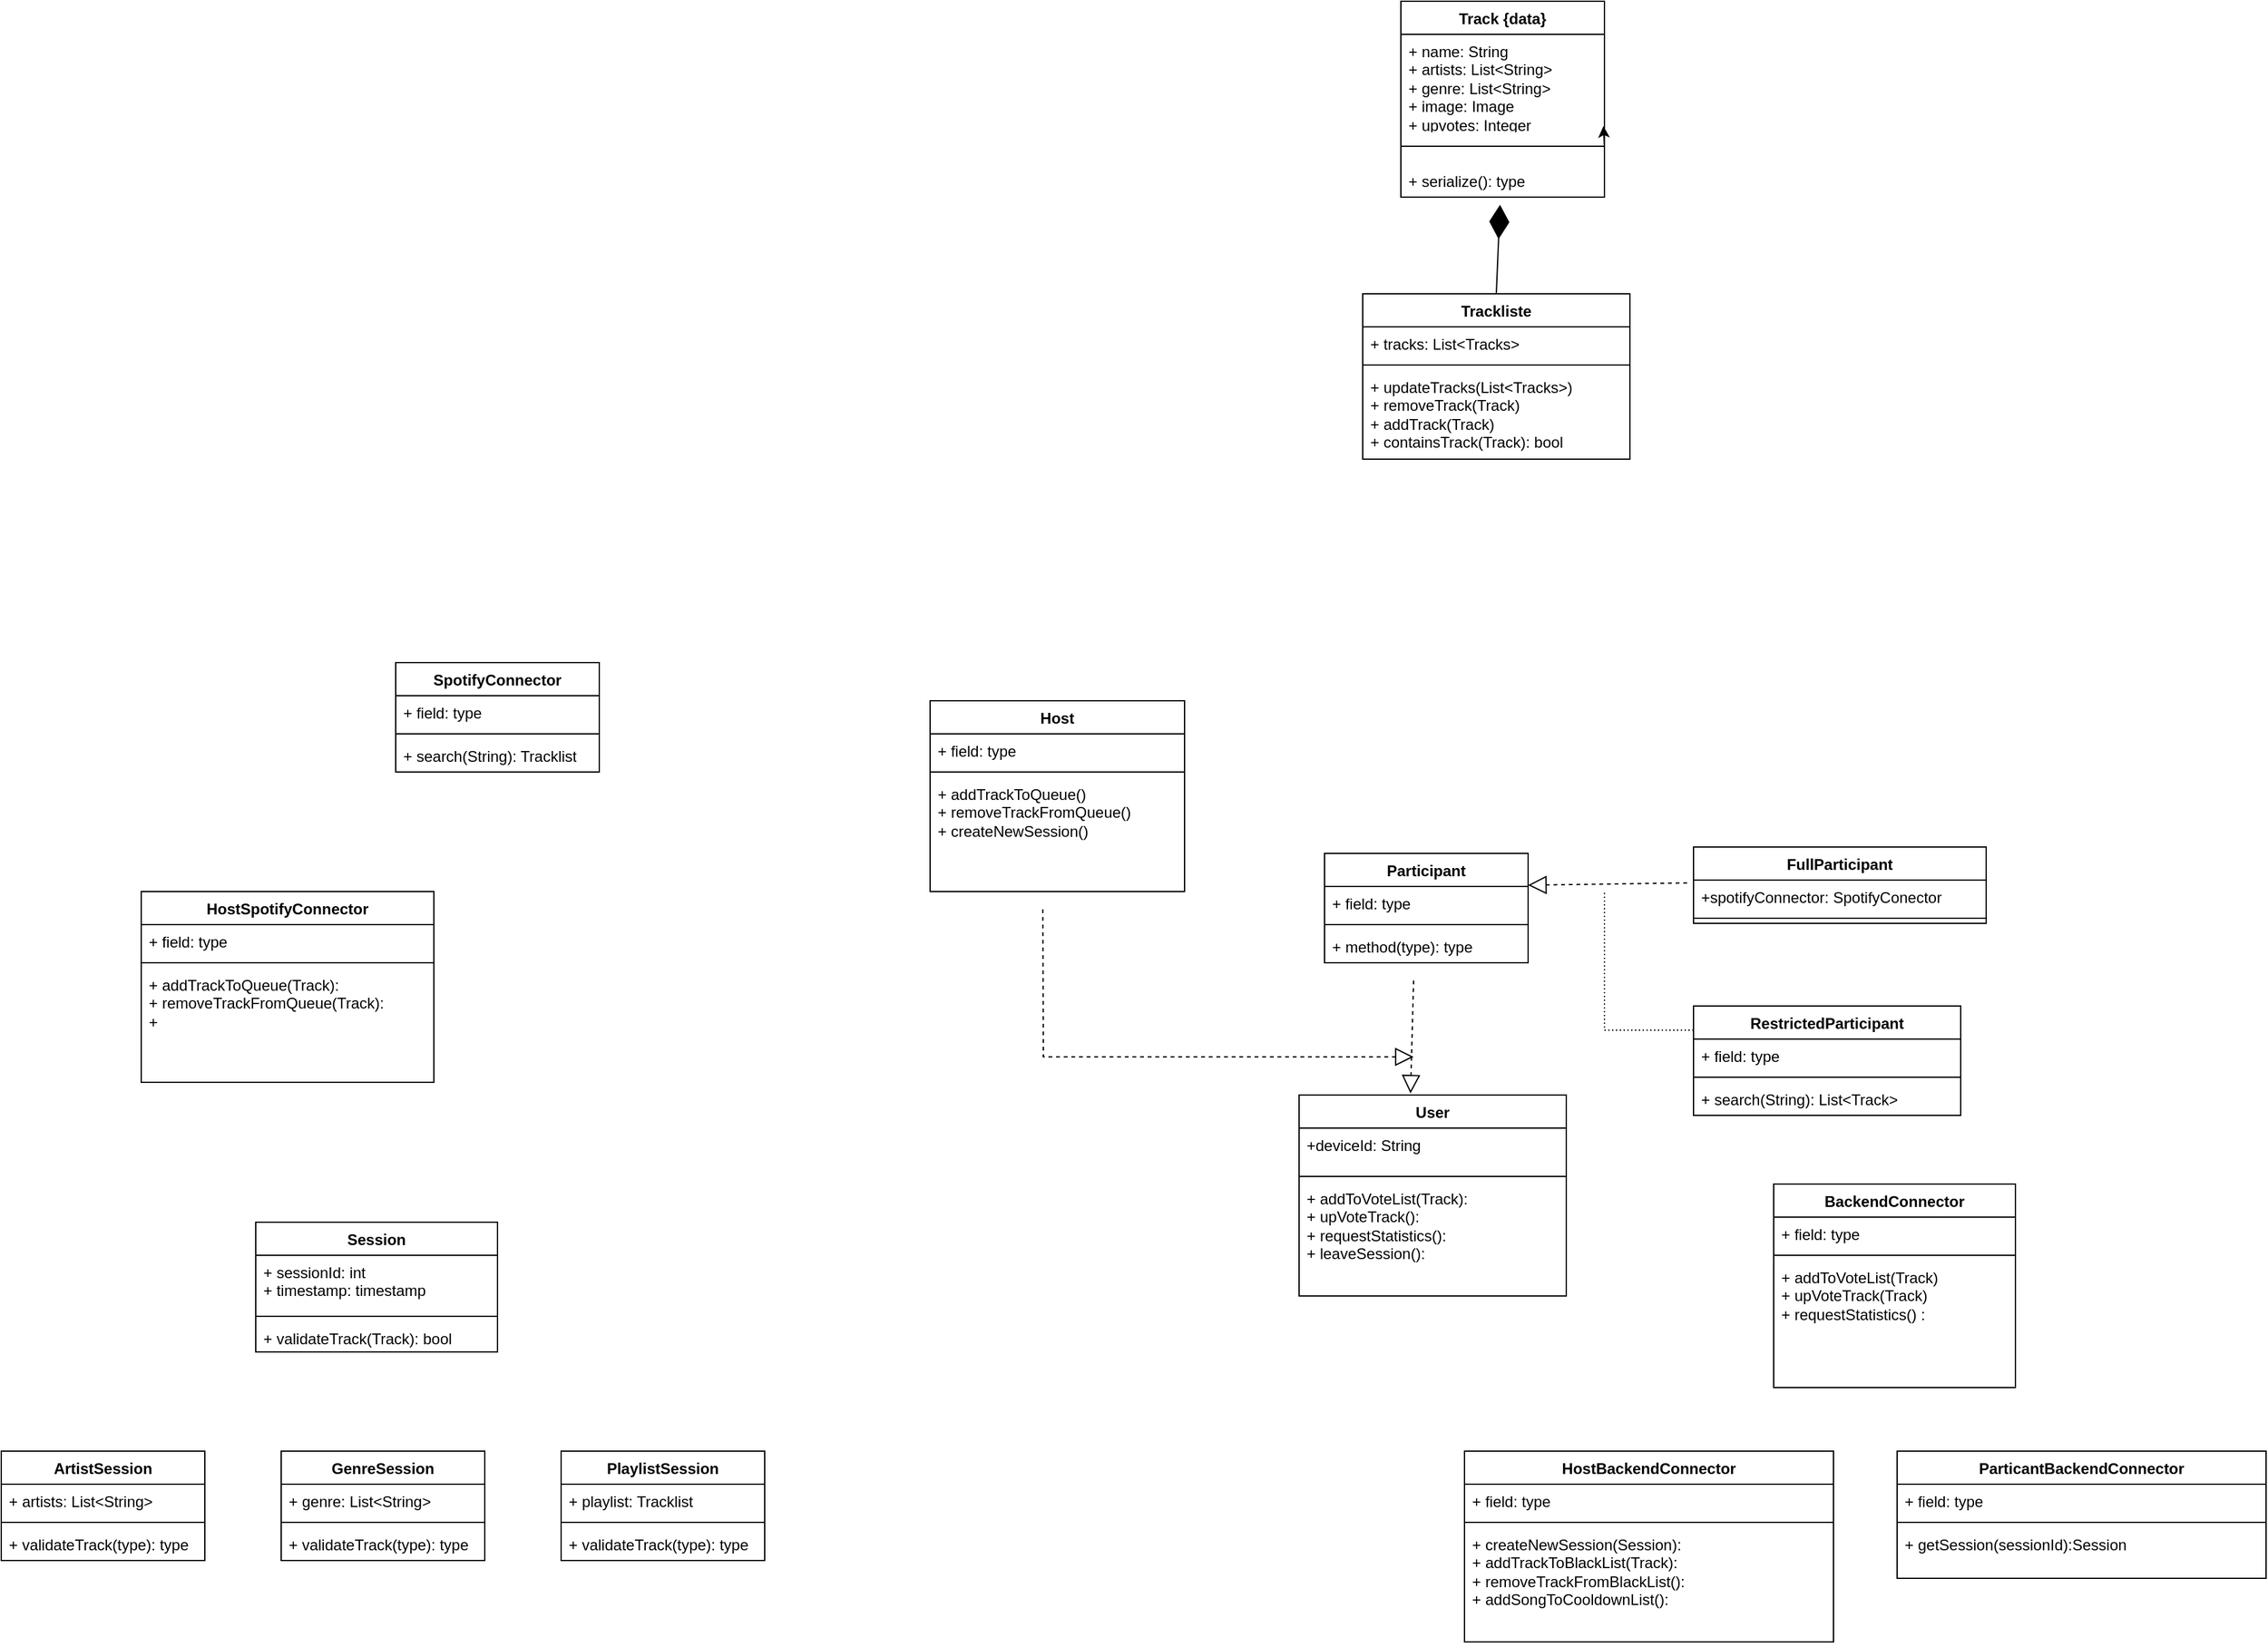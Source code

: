 <mxfile version="22.1.11" type="github">
  <diagram name="Seite-1" id="cwBHMf6WFY8OS25mvuyV">
    <mxGraphModel dx="3874" dy="2356" grid="1" gridSize="10" guides="1" tooltips="1" connect="1" arrows="1" fold="1" page="1" pageScale="1" pageWidth="827" pageHeight="1169" math="0" shadow="0">
      <root>
        <mxCell id="0" />
        <mxCell id="1" parent="0" />
        <mxCell id="21mGU__ByVHopkqidTHc-1" value="Track {data}" style="swimlane;fontStyle=1;align=center;verticalAlign=top;childLayout=stackLayout;horizontal=1;startSize=26;horizontalStack=0;resizeParent=1;resizeParentMax=0;resizeLast=0;collapsible=1;marginBottom=0;whiteSpace=wrap;html=1;" parent="1" vertex="1">
          <mxGeometry x="40" y="-110" width="160" height="154" as="geometry">
            <mxRectangle x="310" y="110" width="100" height="30" as="alternateBounds" />
          </mxGeometry>
        </mxCell>
        <mxCell id="21mGU__ByVHopkqidTHc-2" value="&lt;div&gt;+ name: String&lt;/div&gt;&lt;div&gt;+ artists: List&amp;lt;String&amp;gt;&lt;/div&gt;&lt;div&gt;+ genre: List&amp;lt;String&amp;gt;&lt;/div&gt;&lt;div&gt;+ image: Image&lt;/div&gt;&lt;div&gt;+ upvotes: Integer&lt;br&gt;&lt;/div&gt;&lt;div&gt;&lt;br&gt;&lt;/div&gt;" style="text;strokeColor=none;fillColor=none;align=left;verticalAlign=top;spacingLeft=4;spacingRight=4;overflow=hidden;rotatable=0;points=[[0,0.5],[1,0.5]];portConstraint=eastwest;whiteSpace=wrap;html=1;" parent="21mGU__ByVHopkqidTHc-1" vertex="1">
          <mxGeometry y="26" width="160" height="74" as="geometry" />
        </mxCell>
        <mxCell id="21mGU__ByVHopkqidTHc-3" value="" style="line;strokeWidth=1;fillColor=none;align=left;verticalAlign=middle;spacingTop=-1;spacingLeft=3;spacingRight=3;rotatable=0;labelPosition=right;points=[];portConstraint=eastwest;strokeColor=inherit;" parent="21mGU__ByVHopkqidTHc-1" vertex="1">
          <mxGeometry y="100" width="160" height="28" as="geometry" />
        </mxCell>
        <mxCell id="21mGU__ByVHopkqidTHc-4" value="+ serialize(): type" style="text;strokeColor=none;fillColor=none;align=left;verticalAlign=top;spacingLeft=4;spacingRight=4;overflow=hidden;rotatable=0;points=[[0,0.5],[1,0.5]];portConstraint=eastwest;whiteSpace=wrap;html=1;" parent="21mGU__ByVHopkqidTHc-1" vertex="1">
          <mxGeometry y="128" width="160" height="26" as="geometry" />
        </mxCell>
        <mxCell id="zWyNzxWB-JUxgK_gsZQu-5" style="edgeStyle=orthogonalEdgeStyle;rounded=0;orthogonalLoop=1;jettySize=auto;html=1;exitX=1;exitY=0.75;exitDx=0;exitDy=0;entryX=0.995;entryY=0.975;entryDx=0;entryDy=0;entryPerimeter=0;" parent="21mGU__ByVHopkqidTHc-1" source="21mGU__ByVHopkqidTHc-1" target="21mGU__ByVHopkqidTHc-2" edge="1">
          <mxGeometry relative="1" as="geometry" />
        </mxCell>
        <mxCell id="zWyNzxWB-JUxgK_gsZQu-1" value="Trackliste" style="swimlane;fontStyle=1;align=center;verticalAlign=top;childLayout=stackLayout;horizontal=1;startSize=26;horizontalStack=0;resizeParent=1;resizeParentMax=0;resizeLast=0;collapsible=1;marginBottom=0;whiteSpace=wrap;html=1;" parent="1" vertex="1">
          <mxGeometry x="10" y="120" width="210" height="130" as="geometry" />
        </mxCell>
        <mxCell id="zWyNzxWB-JUxgK_gsZQu-2" value="&lt;div&gt;+ tracks: List&amp;lt;Tracks&amp;gt;&lt;/div&gt;&lt;div&gt;&lt;br&gt;&lt;/div&gt;" style="text;strokeColor=none;fillColor=none;align=left;verticalAlign=top;spacingLeft=4;spacingRight=4;overflow=hidden;rotatable=0;points=[[0,0.5],[1,0.5]];portConstraint=eastwest;whiteSpace=wrap;html=1;" parent="zWyNzxWB-JUxgK_gsZQu-1" vertex="1">
          <mxGeometry y="26" width="210" height="26" as="geometry" />
        </mxCell>
        <mxCell id="zWyNzxWB-JUxgK_gsZQu-3" value="" style="line;strokeWidth=1;fillColor=none;align=left;verticalAlign=middle;spacingTop=-1;spacingLeft=3;spacingRight=3;rotatable=0;labelPosition=right;points=[];portConstraint=eastwest;strokeColor=inherit;" parent="zWyNzxWB-JUxgK_gsZQu-1" vertex="1">
          <mxGeometry y="52" width="210" height="8" as="geometry" />
        </mxCell>
        <mxCell id="zWyNzxWB-JUxgK_gsZQu-4" value="&lt;div&gt;+ updateTracks(List&amp;lt;Tracks&amp;gt;)&lt;/div&gt;&lt;div&gt;+ removeTrack(Track)&lt;/div&gt;&lt;div&gt;+ addTrack(Track)&lt;/div&gt;&lt;div&gt;+ containsTrack(Track): bool&lt;/div&gt;&lt;div&gt;&lt;br&gt;&lt;/div&gt;" style="text;strokeColor=none;fillColor=none;align=left;verticalAlign=top;spacingLeft=4;spacingRight=4;overflow=hidden;rotatable=0;points=[[0,0.5],[1,0.5]];portConstraint=eastwest;whiteSpace=wrap;html=1;" parent="zWyNzxWB-JUxgK_gsZQu-1" vertex="1">
          <mxGeometry y="60" width="210" height="70" as="geometry" />
        </mxCell>
        <mxCell id="zWyNzxWB-JUxgK_gsZQu-23" value="" style="endArrow=diamondThin;endFill=1;endSize=24;html=1;rounded=0;exitX=0.5;exitY=0;exitDx=0;exitDy=0;entryX=0.487;entryY=1.231;entryDx=0;entryDy=0;entryPerimeter=0;" parent="1" source="zWyNzxWB-JUxgK_gsZQu-1" target="21mGU__ByVHopkqidTHc-4" edge="1">
          <mxGeometry width="160" relative="1" as="geometry">
            <mxPoint x="200" y="100" as="sourcePoint" />
            <mxPoint x="370" y="110" as="targetPoint" />
          </mxGeometry>
        </mxCell>
        <mxCell id="zWyNzxWB-JUxgK_gsZQu-103" value="FullParticipant" style="swimlane;fontStyle=1;align=center;verticalAlign=top;childLayout=stackLayout;horizontal=1;startSize=26;horizontalStack=0;resizeParent=1;resizeParentMax=0;resizeLast=0;collapsible=1;marginBottom=0;whiteSpace=wrap;html=1;" parent="1" vertex="1">
          <mxGeometry x="270" y="555" width="230" height="60" as="geometry" />
        </mxCell>
        <mxCell id="zWyNzxWB-JUxgK_gsZQu-104" value="+spotifyConnector: SpotifyConector" style="text;strokeColor=none;fillColor=none;align=left;verticalAlign=top;spacingLeft=4;spacingRight=4;overflow=hidden;rotatable=0;points=[[0,0.5],[1,0.5]];portConstraint=eastwest;whiteSpace=wrap;html=1;" parent="zWyNzxWB-JUxgK_gsZQu-103" vertex="1">
          <mxGeometry y="26" width="230" height="26" as="geometry" />
        </mxCell>
        <mxCell id="zWyNzxWB-JUxgK_gsZQu-105" value="" style="line;strokeWidth=1;fillColor=none;align=left;verticalAlign=middle;spacingTop=-1;spacingLeft=3;spacingRight=3;rotatable=0;labelPosition=right;points=[];portConstraint=eastwest;strokeColor=inherit;" parent="zWyNzxWB-JUxgK_gsZQu-103" vertex="1">
          <mxGeometry y="52" width="230" height="8" as="geometry" />
        </mxCell>
        <mxCell id="zWyNzxWB-JUxgK_gsZQu-107" value="Participant" style="swimlane;fontStyle=1;align=center;verticalAlign=top;childLayout=stackLayout;horizontal=1;startSize=26;horizontalStack=0;resizeParent=1;resizeParentMax=0;resizeLast=0;collapsible=1;marginBottom=0;whiteSpace=wrap;html=1;" parent="1" vertex="1">
          <mxGeometry x="-20" y="560" width="160" height="86" as="geometry" />
        </mxCell>
        <mxCell id="zWyNzxWB-JUxgK_gsZQu-108" value="+ field: type" style="text;strokeColor=none;fillColor=none;align=left;verticalAlign=top;spacingLeft=4;spacingRight=4;overflow=hidden;rotatable=0;points=[[0,0.5],[1,0.5]];portConstraint=eastwest;whiteSpace=wrap;html=1;" parent="zWyNzxWB-JUxgK_gsZQu-107" vertex="1">
          <mxGeometry y="26" width="160" height="26" as="geometry" />
        </mxCell>
        <mxCell id="zWyNzxWB-JUxgK_gsZQu-109" value="" style="line;strokeWidth=1;fillColor=none;align=left;verticalAlign=middle;spacingTop=-1;spacingLeft=3;spacingRight=3;rotatable=0;labelPosition=right;points=[];portConstraint=eastwest;strokeColor=inherit;" parent="zWyNzxWB-JUxgK_gsZQu-107" vertex="1">
          <mxGeometry y="52" width="160" height="8" as="geometry" />
        </mxCell>
        <mxCell id="zWyNzxWB-JUxgK_gsZQu-110" value="+ method(type): type" style="text;strokeColor=none;fillColor=none;align=left;verticalAlign=top;spacingLeft=4;spacingRight=4;overflow=hidden;rotatable=0;points=[[0,0.5],[1,0.5]];portConstraint=eastwest;whiteSpace=wrap;html=1;" parent="zWyNzxWB-JUxgK_gsZQu-107" vertex="1">
          <mxGeometry y="60" width="160" height="26" as="geometry" />
        </mxCell>
        <mxCell id="zWyNzxWB-JUxgK_gsZQu-112" value="User" style="swimlane;fontStyle=1;align=center;verticalAlign=top;childLayout=stackLayout;horizontal=1;startSize=26;horizontalStack=0;resizeParent=1;resizeParentMax=0;resizeLast=0;collapsible=1;marginBottom=0;whiteSpace=wrap;html=1;" parent="1" vertex="1">
          <mxGeometry x="-40" y="750" width="210" height="158" as="geometry" />
        </mxCell>
        <mxCell id="zWyNzxWB-JUxgK_gsZQu-113" value="+deviceId: String " style="text;strokeColor=none;fillColor=none;align=left;verticalAlign=top;spacingLeft=4;spacingRight=4;overflow=hidden;rotatable=0;points=[[0,0.5],[1,0.5]];portConstraint=eastwest;whiteSpace=wrap;html=1;" parent="zWyNzxWB-JUxgK_gsZQu-112" vertex="1">
          <mxGeometry y="26" width="210" height="34" as="geometry" />
        </mxCell>
        <mxCell id="zWyNzxWB-JUxgK_gsZQu-114" value="" style="line;strokeWidth=1;fillColor=none;align=left;verticalAlign=middle;spacingTop=-1;spacingLeft=3;spacingRight=3;rotatable=0;labelPosition=right;points=[];portConstraint=eastwest;strokeColor=inherit;" parent="zWyNzxWB-JUxgK_gsZQu-112" vertex="1">
          <mxGeometry y="60" width="210" height="8" as="geometry" />
        </mxCell>
        <mxCell id="zWyNzxWB-JUxgK_gsZQu-115" value="&lt;div&gt;+ addToVoteList(Track):&lt;/div&gt;&lt;div&gt;+ upVoteTrack():&lt;/div&gt;&lt;div&gt;+ requestStatistics():&lt;/div&gt;+ leaveSession():&lt;br&gt;&lt;div&gt;&lt;br&gt;&lt;/div&gt;&lt;div&gt;&lt;br&gt;&lt;/div&gt;" style="text;strokeColor=none;fillColor=none;align=left;verticalAlign=top;spacingLeft=4;spacingRight=4;overflow=hidden;rotatable=0;points=[[0,0.5],[1,0.5]];portConstraint=eastwest;whiteSpace=wrap;html=1;" parent="zWyNzxWB-JUxgK_gsZQu-112" vertex="1">
          <mxGeometry y="68" width="210" height="90" as="geometry" />
        </mxCell>
        <mxCell id="zWyNzxWB-JUxgK_gsZQu-132" value="" style="endArrow=block;dashed=1;endFill=0;endSize=12;html=1;rounded=0;entryX=0.417;entryY=-0.008;entryDx=0;entryDy=0;entryPerimeter=0;" parent="1" edge="1" target="zWyNzxWB-JUxgK_gsZQu-112">
          <mxGeometry width="160" relative="1" as="geometry">
            <mxPoint x="50" y="660" as="sourcePoint" />
            <mxPoint x="50" y="646" as="targetPoint" />
            <Array as="points" />
          </mxGeometry>
        </mxCell>
        <mxCell id="zWyNzxWB-JUxgK_gsZQu-133" value="" style="endArrow=block;dashed=1;endFill=0;endSize=12;html=1;rounded=0;exitX=0.443;exitY=1.156;exitDx=0;exitDy=0;exitPerimeter=0;" parent="1" edge="1" source="gZYGGfKpCX65SuJKlULF-28">
          <mxGeometry width="160" relative="1" as="geometry">
            <mxPoint x="-240" y="630" as="sourcePoint" />
            <mxPoint x="50" y="720" as="targetPoint" />
            <Array as="points">
              <mxPoint x="-241" y="720" />
            </Array>
          </mxGeometry>
        </mxCell>
        <mxCell id="zWyNzxWB-JUxgK_gsZQu-137" value="" style="endArrow=block;dashed=1;endFill=0;endSize=12;html=1;rounded=0;entryX=1.009;entryY=0.768;entryDx=0;entryDy=0;entryPerimeter=0;exitX=-0.022;exitY=0.47;exitDx=0;exitDy=0;exitPerimeter=0;" parent="1" source="zWyNzxWB-JUxgK_gsZQu-103" edge="1">
          <mxGeometry width="160" relative="1" as="geometry">
            <mxPoint x="238.56" y="589.03" as="sourcePoint" />
            <mxPoint x="140.0" y="584.998" as="targetPoint" />
            <Array as="points" />
          </mxGeometry>
        </mxCell>
        <mxCell id="zWyNzxWB-JUxgK_gsZQu-138" value="" style="endArrow=none;html=1;rounded=0;dashed=1;dashPattern=1 2;" parent="1" edge="1">
          <mxGeometry relative="1" as="geometry">
            <mxPoint x="270" y="699" as="sourcePoint" />
            <mxPoint x="200" y="590" as="targetPoint" />
            <Array as="points">
              <mxPoint x="200" y="699" />
            </Array>
          </mxGeometry>
        </mxCell>
        <mxCell id="zWyNzxWB-JUxgK_gsZQu-149" value="RestrictedParticipant" style="swimlane;fontStyle=1;align=center;verticalAlign=top;childLayout=stackLayout;horizontal=1;startSize=26;horizontalStack=0;resizeParent=1;resizeParentMax=0;resizeLast=0;collapsible=1;marginBottom=0;whiteSpace=wrap;html=1;" parent="1" vertex="1">
          <mxGeometry x="270" y="680" width="210" height="86" as="geometry" />
        </mxCell>
        <mxCell id="zWyNzxWB-JUxgK_gsZQu-150" value="+ field: type" style="text;strokeColor=none;fillColor=none;align=left;verticalAlign=top;spacingLeft=4;spacingRight=4;overflow=hidden;rotatable=0;points=[[0,0.5],[1,0.5]];portConstraint=eastwest;whiteSpace=wrap;html=1;" parent="zWyNzxWB-JUxgK_gsZQu-149" vertex="1">
          <mxGeometry y="26" width="210" height="26" as="geometry" />
        </mxCell>
        <mxCell id="zWyNzxWB-JUxgK_gsZQu-151" value="" style="line;strokeWidth=1;fillColor=none;align=left;verticalAlign=middle;spacingTop=-1;spacingLeft=3;spacingRight=3;rotatable=0;labelPosition=right;points=[];portConstraint=eastwest;strokeColor=inherit;" parent="zWyNzxWB-JUxgK_gsZQu-149" vertex="1">
          <mxGeometry y="52" width="210" height="8" as="geometry" />
        </mxCell>
        <mxCell id="zWyNzxWB-JUxgK_gsZQu-152" value="+ search(String): List&amp;lt;Track&amp;gt;" style="text;strokeColor=none;fillColor=none;align=left;verticalAlign=top;spacingLeft=4;spacingRight=4;overflow=hidden;rotatable=0;points=[[0,0.5],[1,0.5]];portConstraint=eastwest;whiteSpace=wrap;html=1;" parent="zWyNzxWB-JUxgK_gsZQu-149" vertex="1">
          <mxGeometry y="60" width="210" height="26" as="geometry" />
        </mxCell>
        <mxCell id="gZYGGfKpCX65SuJKlULF-5" value="Session" style="swimlane;fontStyle=1;align=center;verticalAlign=top;childLayout=stackLayout;horizontal=1;startSize=26;horizontalStack=0;resizeParent=1;resizeParentMax=0;resizeLast=0;collapsible=1;marginBottom=0;whiteSpace=wrap;html=1;" vertex="1" parent="1">
          <mxGeometry x="-860" y="850" width="190" height="102" as="geometry" />
        </mxCell>
        <mxCell id="gZYGGfKpCX65SuJKlULF-6" value="&lt;div&gt;+ sessionId: int&lt;/div&gt;&lt;div&gt;+ timestamp: timestamp&lt;br&gt;&lt;/div&gt;" style="text;strokeColor=none;fillColor=none;align=left;verticalAlign=top;spacingLeft=4;spacingRight=4;overflow=hidden;rotatable=0;points=[[0,0.5],[1,0.5]];portConstraint=eastwest;whiteSpace=wrap;html=1;" vertex="1" parent="gZYGGfKpCX65SuJKlULF-5">
          <mxGeometry y="26" width="190" height="44" as="geometry" />
        </mxCell>
        <mxCell id="gZYGGfKpCX65SuJKlULF-7" value="" style="line;strokeWidth=1;fillColor=none;align=left;verticalAlign=middle;spacingTop=-1;spacingLeft=3;spacingRight=3;rotatable=0;labelPosition=right;points=[];portConstraint=eastwest;strokeColor=inherit;" vertex="1" parent="gZYGGfKpCX65SuJKlULF-5">
          <mxGeometry y="70" width="190" height="8" as="geometry" />
        </mxCell>
        <mxCell id="gZYGGfKpCX65SuJKlULF-8" value="+ validateTrack(Track): bool" style="text;strokeColor=none;fillColor=none;align=left;verticalAlign=top;spacingLeft=4;spacingRight=4;overflow=hidden;rotatable=0;points=[[0,0.5],[1,0.5]];portConstraint=eastwest;whiteSpace=wrap;html=1;" vertex="1" parent="gZYGGfKpCX65SuJKlULF-5">
          <mxGeometry y="78" width="190" height="24" as="geometry" />
        </mxCell>
        <mxCell id="gZYGGfKpCX65SuJKlULF-9" value="ArtistSession" style="swimlane;fontStyle=1;align=center;verticalAlign=top;childLayout=stackLayout;horizontal=1;startSize=26;horizontalStack=0;resizeParent=1;resizeParentMax=0;resizeLast=0;collapsible=1;marginBottom=0;whiteSpace=wrap;html=1;" vertex="1" parent="1">
          <mxGeometry x="-1060" y="1030" width="160" height="86" as="geometry" />
        </mxCell>
        <mxCell id="gZYGGfKpCX65SuJKlULF-10" value="+ artists: List&amp;lt;String&amp;gt;" style="text;strokeColor=none;fillColor=none;align=left;verticalAlign=top;spacingLeft=4;spacingRight=4;overflow=hidden;rotatable=0;points=[[0,0.5],[1,0.5]];portConstraint=eastwest;whiteSpace=wrap;html=1;" vertex="1" parent="gZYGGfKpCX65SuJKlULF-9">
          <mxGeometry y="26" width="160" height="26" as="geometry" />
        </mxCell>
        <mxCell id="gZYGGfKpCX65SuJKlULF-11" value="" style="line;strokeWidth=1;fillColor=none;align=left;verticalAlign=middle;spacingTop=-1;spacingLeft=3;spacingRight=3;rotatable=0;labelPosition=right;points=[];portConstraint=eastwest;strokeColor=inherit;" vertex="1" parent="gZYGGfKpCX65SuJKlULF-9">
          <mxGeometry y="52" width="160" height="8" as="geometry" />
        </mxCell>
        <mxCell id="gZYGGfKpCX65SuJKlULF-12" value="+ validateTrack(type): type" style="text;strokeColor=none;fillColor=none;align=left;verticalAlign=top;spacingLeft=4;spacingRight=4;overflow=hidden;rotatable=0;points=[[0,0.5],[1,0.5]];portConstraint=eastwest;whiteSpace=wrap;html=1;" vertex="1" parent="gZYGGfKpCX65SuJKlULF-9">
          <mxGeometry y="60" width="160" height="26" as="geometry" />
        </mxCell>
        <mxCell id="gZYGGfKpCX65SuJKlULF-13" value="GenreSession" style="swimlane;fontStyle=1;align=center;verticalAlign=top;childLayout=stackLayout;horizontal=1;startSize=26;horizontalStack=0;resizeParent=1;resizeParentMax=0;resizeLast=0;collapsible=1;marginBottom=0;whiteSpace=wrap;html=1;" vertex="1" parent="1">
          <mxGeometry x="-840" y="1030" width="160" height="86" as="geometry" />
        </mxCell>
        <mxCell id="gZYGGfKpCX65SuJKlULF-14" value="+ genre: List&amp;lt;String&amp;gt;" style="text;strokeColor=none;fillColor=none;align=left;verticalAlign=top;spacingLeft=4;spacingRight=4;overflow=hidden;rotatable=0;points=[[0,0.5],[1,0.5]];portConstraint=eastwest;whiteSpace=wrap;html=1;" vertex="1" parent="gZYGGfKpCX65SuJKlULF-13">
          <mxGeometry y="26" width="160" height="26" as="geometry" />
        </mxCell>
        <mxCell id="gZYGGfKpCX65SuJKlULF-15" value="" style="line;strokeWidth=1;fillColor=none;align=left;verticalAlign=middle;spacingTop=-1;spacingLeft=3;spacingRight=3;rotatable=0;labelPosition=right;points=[];portConstraint=eastwest;strokeColor=inherit;" vertex="1" parent="gZYGGfKpCX65SuJKlULF-13">
          <mxGeometry y="52" width="160" height="8" as="geometry" />
        </mxCell>
        <mxCell id="gZYGGfKpCX65SuJKlULF-16" value="+ validateTrack(type): type" style="text;strokeColor=none;fillColor=none;align=left;verticalAlign=top;spacingLeft=4;spacingRight=4;overflow=hidden;rotatable=0;points=[[0,0.5],[1,0.5]];portConstraint=eastwest;whiteSpace=wrap;html=1;" vertex="1" parent="gZYGGfKpCX65SuJKlULF-13">
          <mxGeometry y="60" width="160" height="26" as="geometry" />
        </mxCell>
        <mxCell id="gZYGGfKpCX65SuJKlULF-17" value="PlaylistSession" style="swimlane;fontStyle=1;align=center;verticalAlign=top;childLayout=stackLayout;horizontal=1;startSize=26;horizontalStack=0;resizeParent=1;resizeParentMax=0;resizeLast=0;collapsible=1;marginBottom=0;whiteSpace=wrap;html=1;" vertex="1" parent="1">
          <mxGeometry x="-620" y="1030" width="160" height="86" as="geometry" />
        </mxCell>
        <mxCell id="gZYGGfKpCX65SuJKlULF-18" value="+ playlist: Tracklist" style="text;strokeColor=none;fillColor=none;align=left;verticalAlign=top;spacingLeft=4;spacingRight=4;overflow=hidden;rotatable=0;points=[[0,0.5],[1,0.5]];portConstraint=eastwest;whiteSpace=wrap;html=1;" vertex="1" parent="gZYGGfKpCX65SuJKlULF-17">
          <mxGeometry y="26" width="160" height="26" as="geometry" />
        </mxCell>
        <mxCell id="gZYGGfKpCX65SuJKlULF-19" value="" style="line;strokeWidth=1;fillColor=none;align=left;verticalAlign=middle;spacingTop=-1;spacingLeft=3;spacingRight=3;rotatable=0;labelPosition=right;points=[];portConstraint=eastwest;strokeColor=inherit;" vertex="1" parent="gZYGGfKpCX65SuJKlULF-17">
          <mxGeometry y="52" width="160" height="8" as="geometry" />
        </mxCell>
        <mxCell id="gZYGGfKpCX65SuJKlULF-20" value="+ validateTrack(type): type" style="text;strokeColor=none;fillColor=none;align=left;verticalAlign=top;spacingLeft=4;spacingRight=4;overflow=hidden;rotatable=0;points=[[0,0.5],[1,0.5]];portConstraint=eastwest;whiteSpace=wrap;html=1;" vertex="1" parent="gZYGGfKpCX65SuJKlULF-17">
          <mxGeometry y="60" width="160" height="26" as="geometry" />
        </mxCell>
        <mxCell id="gZYGGfKpCX65SuJKlULF-21" value="BackendConnector" style="swimlane;fontStyle=1;align=center;verticalAlign=top;childLayout=stackLayout;horizontal=1;startSize=26;horizontalStack=0;resizeParent=1;resizeParentMax=0;resizeLast=0;collapsible=1;marginBottom=0;whiteSpace=wrap;html=1;" vertex="1" parent="1">
          <mxGeometry x="333" y="820" width="190" height="160" as="geometry" />
        </mxCell>
        <mxCell id="gZYGGfKpCX65SuJKlULF-22" value="+ field: type" style="text;strokeColor=none;fillColor=none;align=left;verticalAlign=top;spacingLeft=4;spacingRight=4;overflow=hidden;rotatable=0;points=[[0,0.5],[1,0.5]];portConstraint=eastwest;whiteSpace=wrap;html=1;" vertex="1" parent="gZYGGfKpCX65SuJKlULF-21">
          <mxGeometry y="26" width="190" height="26" as="geometry" />
        </mxCell>
        <mxCell id="gZYGGfKpCX65SuJKlULF-23" value="" style="line;strokeWidth=1;fillColor=none;align=left;verticalAlign=middle;spacingTop=-1;spacingLeft=3;spacingRight=3;rotatable=0;labelPosition=right;points=[];portConstraint=eastwest;strokeColor=inherit;" vertex="1" parent="gZYGGfKpCX65SuJKlULF-21">
          <mxGeometry y="52" width="190" height="8" as="geometry" />
        </mxCell>
        <mxCell id="gZYGGfKpCX65SuJKlULF-24" value="&lt;div&gt;+ addToVoteList(Track)&lt;/div&gt;&lt;div&gt;+ upVoteTrack(Track)&lt;br&gt;&lt;/div&gt;&lt;div&gt;+ requestStatistics() :&lt;br&gt;&lt;/div&gt;" style="text;strokeColor=none;fillColor=none;align=left;verticalAlign=top;spacingLeft=4;spacingRight=4;overflow=hidden;rotatable=0;points=[[0,0.5],[1,0.5]];portConstraint=eastwest;whiteSpace=wrap;html=1;" vertex="1" parent="gZYGGfKpCX65SuJKlULF-21">
          <mxGeometry y="60" width="190" height="100" as="geometry" />
        </mxCell>
        <mxCell id="gZYGGfKpCX65SuJKlULF-25" value="Host" style="swimlane;fontStyle=1;align=center;verticalAlign=top;childLayout=stackLayout;horizontal=1;startSize=26;horizontalStack=0;resizeParent=1;resizeParentMax=0;resizeLast=0;collapsible=1;marginBottom=0;whiteSpace=wrap;html=1;" vertex="1" parent="1">
          <mxGeometry x="-330" y="440" width="200" height="150" as="geometry" />
        </mxCell>
        <mxCell id="gZYGGfKpCX65SuJKlULF-26" value="+ field: type" style="text;strokeColor=none;fillColor=none;align=left;verticalAlign=top;spacingLeft=4;spacingRight=4;overflow=hidden;rotatable=0;points=[[0,0.5],[1,0.5]];portConstraint=eastwest;whiteSpace=wrap;html=1;" vertex="1" parent="gZYGGfKpCX65SuJKlULF-25">
          <mxGeometry y="26" width="200" height="26" as="geometry" />
        </mxCell>
        <mxCell id="gZYGGfKpCX65SuJKlULF-27" value="" style="line;strokeWidth=1;fillColor=none;align=left;verticalAlign=middle;spacingTop=-1;spacingLeft=3;spacingRight=3;rotatable=0;labelPosition=right;points=[];portConstraint=eastwest;strokeColor=inherit;" vertex="1" parent="gZYGGfKpCX65SuJKlULF-25">
          <mxGeometry y="52" width="200" height="8" as="geometry" />
        </mxCell>
        <mxCell id="gZYGGfKpCX65SuJKlULF-28" value="&lt;div&gt;+ addTrackToQueue()&lt;/div&gt;&lt;div&gt;+ removeTrackFromQueue()&lt;br&gt;&lt;/div&gt;&lt;div&gt;+ createNewSession()&lt;/div&gt;&lt;div&gt;&lt;br&gt;&lt;/div&gt;" style="text;strokeColor=none;fillColor=none;align=left;verticalAlign=top;spacingLeft=4;spacingRight=4;overflow=hidden;rotatable=0;points=[[0,0.5],[1,0.5]];portConstraint=eastwest;whiteSpace=wrap;html=1;" vertex="1" parent="gZYGGfKpCX65SuJKlULF-25">
          <mxGeometry y="60" width="200" height="90" as="geometry" />
        </mxCell>
        <mxCell id="gZYGGfKpCX65SuJKlULF-29" value="HostBackendConnector" style="swimlane;fontStyle=1;align=center;verticalAlign=top;childLayout=stackLayout;horizontal=1;startSize=26;horizontalStack=0;resizeParent=1;resizeParentMax=0;resizeLast=0;collapsible=1;marginBottom=0;whiteSpace=wrap;html=1;" vertex="1" parent="1">
          <mxGeometry x="90" y="1030" width="290" height="150" as="geometry" />
        </mxCell>
        <mxCell id="gZYGGfKpCX65SuJKlULF-30" value="+ field: type" style="text;strokeColor=none;fillColor=none;align=left;verticalAlign=top;spacingLeft=4;spacingRight=4;overflow=hidden;rotatable=0;points=[[0,0.5],[1,0.5]];portConstraint=eastwest;whiteSpace=wrap;html=1;" vertex="1" parent="gZYGGfKpCX65SuJKlULF-29">
          <mxGeometry y="26" width="290" height="26" as="geometry" />
        </mxCell>
        <mxCell id="gZYGGfKpCX65SuJKlULF-31" value="" style="line;strokeWidth=1;fillColor=none;align=left;verticalAlign=middle;spacingTop=-1;spacingLeft=3;spacingRight=3;rotatable=0;labelPosition=right;points=[];portConstraint=eastwest;strokeColor=inherit;" vertex="1" parent="gZYGGfKpCX65SuJKlULF-29">
          <mxGeometry y="52" width="290" height="8" as="geometry" />
        </mxCell>
        <mxCell id="gZYGGfKpCX65SuJKlULF-32" value="&lt;div&gt;+ createNewSession(Session):&lt;/div&gt;&lt;div&gt;+ addTrackToBlackList(Track):&lt;br&gt;+ removeTrackFromBlackList():&lt;/div&gt;&lt;div&gt;+ addSongToCooldownList(): &lt;br&gt;&lt;/div&gt;" style="text;strokeColor=none;fillColor=none;align=left;verticalAlign=top;spacingLeft=4;spacingRight=4;overflow=hidden;rotatable=0;points=[[0,0.5],[1,0.5]];portConstraint=eastwest;whiteSpace=wrap;html=1;" vertex="1" parent="gZYGGfKpCX65SuJKlULF-29">
          <mxGeometry y="60" width="290" height="90" as="geometry" />
        </mxCell>
        <mxCell id="gZYGGfKpCX65SuJKlULF-36" value="ParticantBackendConnector" style="swimlane;fontStyle=1;align=center;verticalAlign=top;childLayout=stackLayout;horizontal=1;startSize=26;horizontalStack=0;resizeParent=1;resizeParentMax=0;resizeLast=0;collapsible=1;marginBottom=0;whiteSpace=wrap;html=1;" vertex="1" parent="1">
          <mxGeometry x="430" y="1030" width="290" height="100" as="geometry" />
        </mxCell>
        <mxCell id="gZYGGfKpCX65SuJKlULF-37" value="+ field: type" style="text;strokeColor=none;fillColor=none;align=left;verticalAlign=top;spacingLeft=4;spacingRight=4;overflow=hidden;rotatable=0;points=[[0,0.5],[1,0.5]];portConstraint=eastwest;whiteSpace=wrap;html=1;" vertex="1" parent="gZYGGfKpCX65SuJKlULF-36">
          <mxGeometry y="26" width="290" height="26" as="geometry" />
        </mxCell>
        <mxCell id="gZYGGfKpCX65SuJKlULF-38" value="" style="line;strokeWidth=1;fillColor=none;align=left;verticalAlign=middle;spacingTop=-1;spacingLeft=3;spacingRight=3;rotatable=0;labelPosition=right;points=[];portConstraint=eastwest;strokeColor=inherit;" vertex="1" parent="gZYGGfKpCX65SuJKlULF-36">
          <mxGeometry y="52" width="290" height="8" as="geometry" />
        </mxCell>
        <mxCell id="gZYGGfKpCX65SuJKlULF-39" value="+ getSession(sessionId):Session" style="text;strokeColor=none;fillColor=none;align=left;verticalAlign=top;spacingLeft=4;spacingRight=4;overflow=hidden;rotatable=0;points=[[0,0.5],[1,0.5]];portConstraint=eastwest;whiteSpace=wrap;html=1;" vertex="1" parent="gZYGGfKpCX65SuJKlULF-36">
          <mxGeometry y="60" width="290" height="40" as="geometry" />
        </mxCell>
        <mxCell id="gZYGGfKpCX65SuJKlULF-40" value="SpotifyConnector" style="swimlane;fontStyle=1;align=center;verticalAlign=top;childLayout=stackLayout;horizontal=1;startSize=26;horizontalStack=0;resizeParent=1;resizeParentMax=0;resizeLast=0;collapsible=1;marginBottom=0;whiteSpace=wrap;html=1;" vertex="1" parent="1">
          <mxGeometry x="-750" y="410" width="160" height="86" as="geometry" />
        </mxCell>
        <mxCell id="gZYGGfKpCX65SuJKlULF-41" value="+ field: type" style="text;strokeColor=none;fillColor=none;align=left;verticalAlign=top;spacingLeft=4;spacingRight=4;overflow=hidden;rotatable=0;points=[[0,0.5],[1,0.5]];portConstraint=eastwest;whiteSpace=wrap;html=1;" vertex="1" parent="gZYGGfKpCX65SuJKlULF-40">
          <mxGeometry y="26" width="160" height="26" as="geometry" />
        </mxCell>
        <mxCell id="gZYGGfKpCX65SuJKlULF-42" value="" style="line;strokeWidth=1;fillColor=none;align=left;verticalAlign=middle;spacingTop=-1;spacingLeft=3;spacingRight=3;rotatable=0;labelPosition=right;points=[];portConstraint=eastwest;strokeColor=inherit;" vertex="1" parent="gZYGGfKpCX65SuJKlULF-40">
          <mxGeometry y="52" width="160" height="8" as="geometry" />
        </mxCell>
        <mxCell id="gZYGGfKpCX65SuJKlULF-43" value="+ search(String): Tracklist" style="text;strokeColor=none;fillColor=none;align=left;verticalAlign=top;spacingLeft=4;spacingRight=4;overflow=hidden;rotatable=0;points=[[0,0.5],[1,0.5]];portConstraint=eastwest;whiteSpace=wrap;html=1;" vertex="1" parent="gZYGGfKpCX65SuJKlULF-40">
          <mxGeometry y="60" width="160" height="26" as="geometry" />
        </mxCell>
        <mxCell id="gZYGGfKpCX65SuJKlULF-44" value="HostSpotifyConnector" style="swimlane;fontStyle=1;align=center;verticalAlign=top;childLayout=stackLayout;horizontal=1;startSize=26;horizontalStack=0;resizeParent=1;resizeParentMax=0;resizeLast=0;collapsible=1;marginBottom=0;whiteSpace=wrap;html=1;" vertex="1" parent="1">
          <mxGeometry x="-950" y="590" width="230" height="150" as="geometry" />
        </mxCell>
        <mxCell id="gZYGGfKpCX65SuJKlULF-45" value="+ field: type" style="text;strokeColor=none;fillColor=none;align=left;verticalAlign=top;spacingLeft=4;spacingRight=4;overflow=hidden;rotatable=0;points=[[0,0.5],[1,0.5]];portConstraint=eastwest;whiteSpace=wrap;html=1;" vertex="1" parent="gZYGGfKpCX65SuJKlULF-44">
          <mxGeometry y="26" width="230" height="26" as="geometry" />
        </mxCell>
        <mxCell id="gZYGGfKpCX65SuJKlULF-46" value="" style="line;strokeWidth=1;fillColor=none;align=left;verticalAlign=middle;spacingTop=-1;spacingLeft=3;spacingRight=3;rotatable=0;labelPosition=right;points=[];portConstraint=eastwest;strokeColor=inherit;" vertex="1" parent="gZYGGfKpCX65SuJKlULF-44">
          <mxGeometry y="52" width="230" height="8" as="geometry" />
        </mxCell>
        <mxCell id="gZYGGfKpCX65SuJKlULF-47" value="&lt;div&gt;+ addTrackToQueue(Track): &lt;br&gt;&lt;/div&gt;&lt;div&gt;+ removeTrackFromQueue(Track):&lt;br&gt;+ &lt;br&gt;&lt;/div&gt;" style="text;strokeColor=none;fillColor=none;align=left;verticalAlign=top;spacingLeft=4;spacingRight=4;overflow=hidden;rotatable=0;points=[[0,0.5],[1,0.5]];portConstraint=eastwest;whiteSpace=wrap;html=1;" vertex="1" parent="gZYGGfKpCX65SuJKlULF-44">
          <mxGeometry y="60" width="230" height="90" as="geometry" />
        </mxCell>
      </root>
    </mxGraphModel>
  </diagram>
</mxfile>
